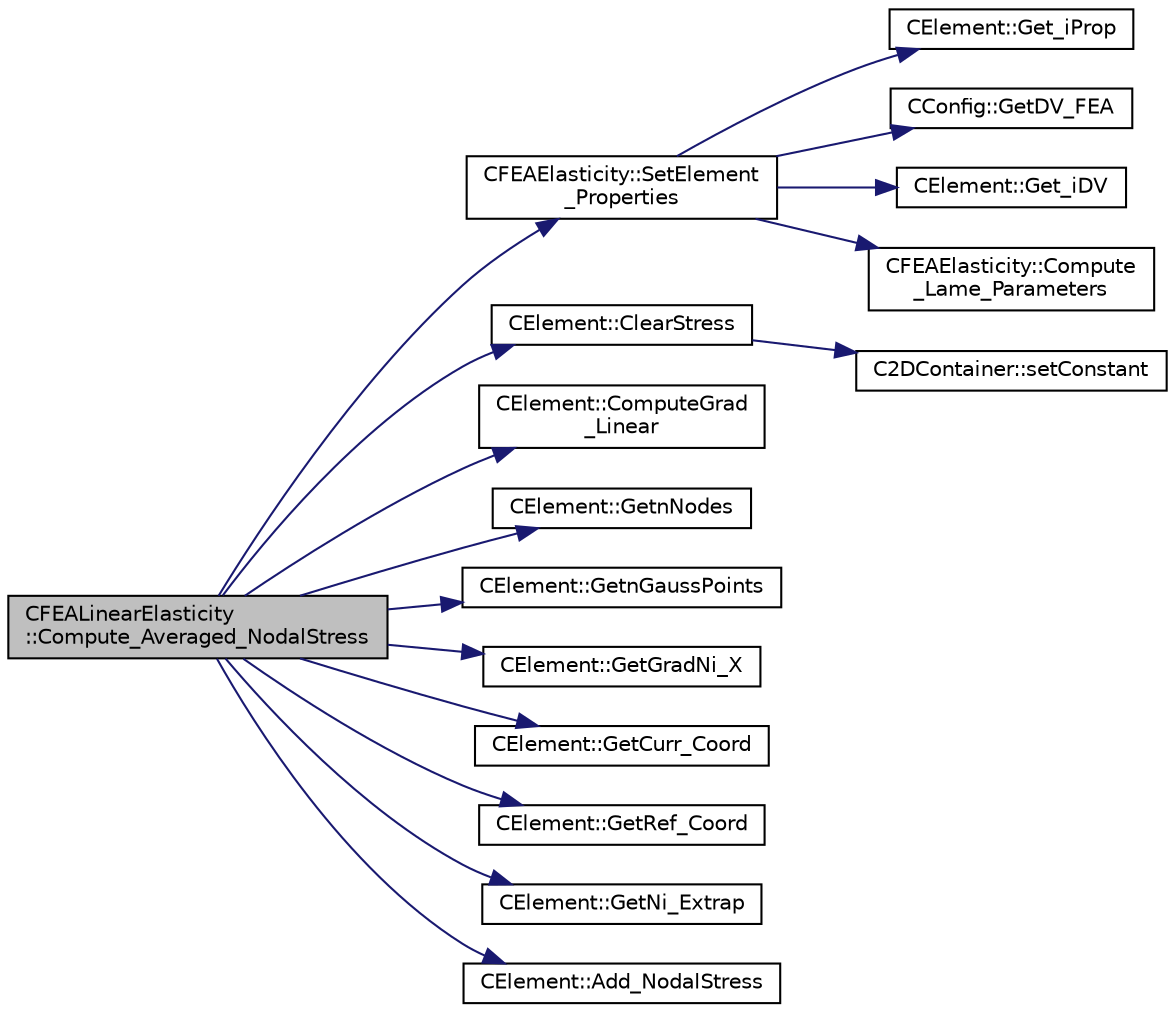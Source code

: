 digraph "CFEALinearElasticity::Compute_Averaged_NodalStress"
{
  edge [fontname="Helvetica",fontsize="10",labelfontname="Helvetica",labelfontsize="10"];
  node [fontname="Helvetica",fontsize="10",shape=record];
  rankdir="LR";
  Node39 [label="CFEALinearElasticity\l::Compute_Averaged_NodalStress",height=0.2,width=0.4,color="black", fillcolor="grey75", style="filled", fontcolor="black"];
  Node39 -> Node40 [color="midnightblue",fontsize="10",style="solid",fontname="Helvetica"];
  Node40 [label="CFEAElasticity::SetElement\l_Properties",height=0.2,width=0.4,color="black", fillcolor="white", style="filled",URL="$class_c_f_e_a_elasticity.html#a51c7b092be4fbcfc1a4907facfbbc84b",tooltip="Set element material properties. "];
  Node40 -> Node41 [color="midnightblue",fontsize="10",style="solid",fontname="Helvetica"];
  Node41 [label="CElement::Get_iProp",height=0.2,width=0.4,color="black", fillcolor="white", style="filled",URL="$class_c_element.html#a316ca4ad94c25db42cca8a9c4d187fdc",tooltip="Return the value of the identifier for the Element Property. "];
  Node40 -> Node42 [color="midnightblue",fontsize="10",style="solid",fontname="Helvetica"];
  Node42 [label="CConfig::GetDV_FEA",height=0.2,width=0.4,color="black", fillcolor="white", style="filled",URL="$class_c_config.html#a76b87a4b23cfd858b5473d9b9650eb1a",tooltip="Get the kind of design variable for FEA. "];
  Node40 -> Node43 [color="midnightblue",fontsize="10",style="solid",fontname="Helvetica"];
  Node43 [label="CElement::Get_iDV",height=0.2,width=0.4,color="black", fillcolor="white", style="filled",URL="$class_c_element.html#a9aca256c29c68f6be62c9a74f7a39fa8",tooltip="Return the value of the identifier for the Design Variable. "];
  Node40 -> Node44 [color="midnightblue",fontsize="10",style="solid",fontname="Helvetica"];
  Node44 [label="CFEAElasticity::Compute\l_Lame_Parameters",height=0.2,width=0.4,color="black", fillcolor="white", style="filled",URL="$class_c_f_e_a_elasticity.html#a3c8b0dc963f5cdfc3330f4349e267184",tooltip="Update the Lame parameters (required in AD to account for all dependencies). "];
  Node39 -> Node45 [color="midnightblue",fontsize="10",style="solid",fontname="Helvetica"];
  Node45 [label="CElement::ClearStress",height=0.2,width=0.4,color="black", fillcolor="white", style="filled",URL="$class_c_element.html#a55c809d8bbe97bd1a752ec87d94244d8",tooltip="Restarts the values of stress in the element. "];
  Node45 -> Node46 [color="midnightblue",fontsize="10",style="solid",fontname="Helvetica"];
  Node46 [label="C2DContainer::setConstant",height=0.2,width=0.4,color="black", fillcolor="white", style="filled",URL="$class_c2_d_container.html#ab9f8a545ab85abdd3291f0f65b4f411b",tooltip="Set value of all entries to \"value\". "];
  Node39 -> Node47 [color="midnightblue",fontsize="10",style="solid",fontname="Helvetica"];
  Node47 [label="CElement::ComputeGrad\l_Linear",height=0.2,width=0.4,color="black", fillcolor="white", style="filled",URL="$class_c_element.html#acff4750404c62c6b934cc1e66c3c0c91",tooltip="Set the value of the gradient of the shape functions wrt the reference configuration. "];
  Node39 -> Node48 [color="midnightblue",fontsize="10",style="solid",fontname="Helvetica"];
  Node48 [label="CElement::GetnNodes",height=0.2,width=0.4,color="black", fillcolor="white", style="filled",URL="$class_c_element.html#a87d13ba01e276d05b00b42caa1d5ee3c",tooltip="Retrieve the number of nodes of the element. "];
  Node39 -> Node49 [color="midnightblue",fontsize="10",style="solid",fontname="Helvetica"];
  Node49 [label="CElement::GetnGaussPoints",height=0.2,width=0.4,color="black", fillcolor="white", style="filled",URL="$class_c_element.html#ab069f4033f7ad4b13a049c7a69613659",tooltip="Retrieve the number of nodes of the element. "];
  Node39 -> Node50 [color="midnightblue",fontsize="10",style="solid",fontname="Helvetica"];
  Node50 [label="CElement::GetGradNi_X",height=0.2,width=0.4,color="black", fillcolor="white", style="filled",URL="$class_c_element.html#a5a760b4757477a26b59a0dd05b27cf2a",tooltip="Retrieve the value of the gradient of the shape functions respect to the reference configuration..."];
  Node39 -> Node51 [color="midnightblue",fontsize="10",style="solid",fontname="Helvetica"];
  Node51 [label="CElement::GetCurr_Coord",height=0.2,width=0.4,color="black", fillcolor="white", style="filled",URL="$class_c_element.html#a4264daddbc6ade9f81ae1f7702d6c487",tooltip="Get the value of the coordinate of the nodes in the current configuration. "];
  Node39 -> Node52 [color="midnightblue",fontsize="10",style="solid",fontname="Helvetica"];
  Node52 [label="CElement::GetRef_Coord",height=0.2,width=0.4,color="black", fillcolor="white", style="filled",URL="$class_c_element.html#ac310718eccb532f7817464961531f587",tooltip="Get the value of the coordinate of the nodes in the reference configuration. "];
  Node39 -> Node53 [color="midnightblue",fontsize="10",style="solid",fontname="Helvetica"];
  Node53 [label="CElement::GetNi_Extrap",height=0.2,width=0.4,color="black", fillcolor="white", style="filled",URL="$class_c_element.html#a105841469469f709a8b3d94a2b4855b5",tooltip="Retrieve the value of the gradient of the shape functions respect to the reference configuration..."];
  Node39 -> Node54 [color="midnightblue",fontsize="10",style="solid",fontname="Helvetica"];
  Node54 [label="CElement::Add_NodalStress",height=0.2,width=0.4,color="black", fillcolor="white", style="filled",URL="$class_c_element.html#a212b081027d4aa53df5e18bce4515bbc",tooltip="Add a value to the nodal stress for an element. "];
}
